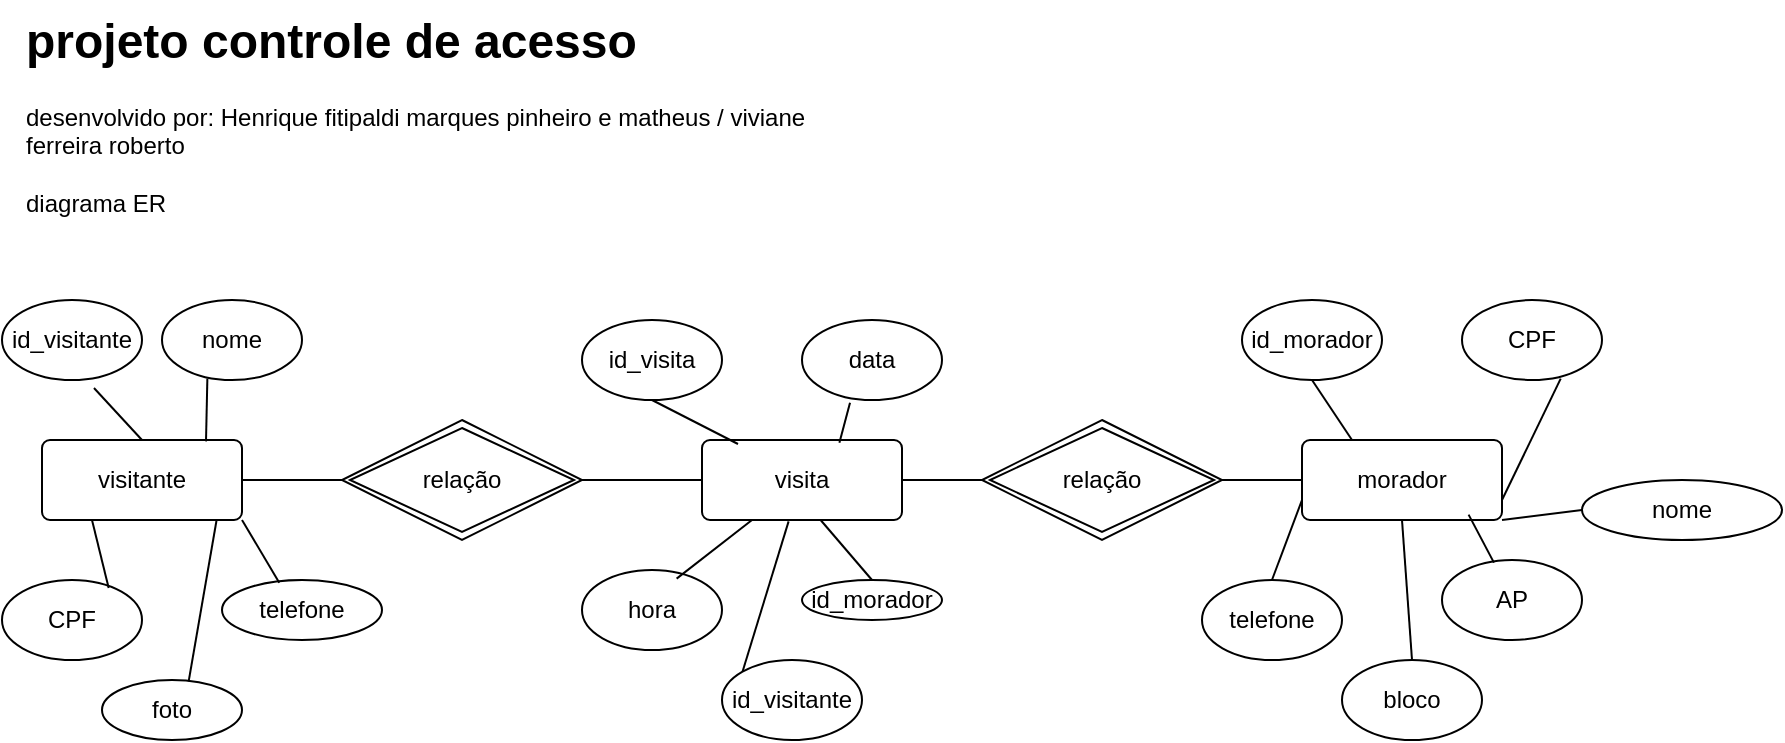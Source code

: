 <mxfile version="26.1.0">
  <diagram name="Página-1" id="vyI-iSb9D1edQg1nzWXc">
    <mxGraphModel dx="1426" dy="1989" grid="1" gridSize="10" guides="1" tooltips="1" connect="1" arrows="1" fold="1" page="1" pageScale="1" pageWidth="1600" pageHeight="1200" math="0" shadow="0">
      <root>
        <mxCell id="0" />
        <mxCell id="1" parent="0" />
        <mxCell id="OLu1Zra52kH746gA9KD2-1" value="visitante" style="rounded=1;arcSize=10;whiteSpace=wrap;html=1;align=center;" parent="1" vertex="1">
          <mxGeometry x="30" y="150" width="100" height="40" as="geometry" />
        </mxCell>
        <mxCell id="OLu1Zra52kH746gA9KD2-2" value="visita" style="rounded=1;arcSize=10;whiteSpace=wrap;html=1;align=center;" parent="1" vertex="1">
          <mxGeometry x="360" y="150" width="100" height="40" as="geometry" />
        </mxCell>
        <mxCell id="OLu1Zra52kH746gA9KD2-3" value="morador" style="rounded=1;arcSize=10;whiteSpace=wrap;html=1;align=center;" parent="1" vertex="1">
          <mxGeometry x="660" y="150" width="100" height="40" as="geometry" />
        </mxCell>
        <mxCell id="OLu1Zra52kH746gA9KD2-4" value="relação" style="shape=rhombus;double=1;perimeter=rhombusPerimeter;whiteSpace=wrap;html=1;align=center;" parent="1" vertex="1">
          <mxGeometry x="180" y="140" width="120" height="60" as="geometry" />
        </mxCell>
        <mxCell id="OLu1Zra52kH746gA9KD2-5" value="relação" style="shape=rhombus;double=1;perimeter=rhombusPerimeter;whiteSpace=wrap;html=1;align=center;" parent="1" vertex="1">
          <mxGeometry x="500" y="140" width="120" height="60" as="geometry" />
        </mxCell>
        <mxCell id="OLu1Zra52kH746gA9KD2-6" value="id_visitante" style="ellipse;whiteSpace=wrap;html=1;align=center;" parent="1" vertex="1">
          <mxGeometry x="10" y="80" width="70" height="40" as="geometry" />
        </mxCell>
        <mxCell id="OLu1Zra52kH746gA9KD2-7" value="CPF" style="ellipse;whiteSpace=wrap;html=1;align=center;" parent="1" vertex="1">
          <mxGeometry x="10" y="220" width="70" height="40" as="geometry" />
        </mxCell>
        <mxCell id="OLu1Zra52kH746gA9KD2-8" value="telefone" style="ellipse;whiteSpace=wrap;html=1;align=center;" parent="1" vertex="1">
          <mxGeometry x="120" y="220" width="80" height="30" as="geometry" />
        </mxCell>
        <mxCell id="OLu1Zra52kH746gA9KD2-9" value="nome" style="ellipse;whiteSpace=wrap;html=1;align=center;" parent="1" vertex="1">
          <mxGeometry x="90" y="80" width="70" height="40" as="geometry" />
        </mxCell>
        <mxCell id="OLu1Zra52kH746gA9KD2-10" value="foto" style="ellipse;whiteSpace=wrap;html=1;align=center;" parent="1" vertex="1">
          <mxGeometry x="60" y="270" width="70" height="30" as="geometry" />
        </mxCell>
        <mxCell id="OLu1Zra52kH746gA9KD2-11" value="data" style="ellipse;whiteSpace=wrap;html=1;align=center;" parent="1" vertex="1">
          <mxGeometry x="410" y="90" width="70" height="40" as="geometry" />
        </mxCell>
        <mxCell id="OLu1Zra52kH746gA9KD2-12" value="id_visita" style="ellipse;whiteSpace=wrap;html=1;align=center;" parent="1" vertex="1">
          <mxGeometry x="300" y="90" width="70" height="40" as="geometry" />
        </mxCell>
        <mxCell id="OLu1Zra52kH746gA9KD2-13" value="hora" style="ellipse;whiteSpace=wrap;html=1;align=center;" parent="1" vertex="1">
          <mxGeometry x="300" y="215" width="70" height="40" as="geometry" />
        </mxCell>
        <mxCell id="OLu1Zra52kH746gA9KD2-14" value="id_visitante" style="ellipse;whiteSpace=wrap;html=1;align=center;" parent="1" vertex="1">
          <mxGeometry x="370" y="260" width="70" height="40" as="geometry" />
        </mxCell>
        <mxCell id="OLu1Zra52kH746gA9KD2-15" value="id_morador" style="ellipse;whiteSpace=wrap;html=1;align=center;" parent="1" vertex="1">
          <mxGeometry x="410" y="220" width="70" height="20" as="geometry" />
        </mxCell>
        <mxCell id="OLu1Zra52kH746gA9KD2-16" value="AP" style="ellipse;whiteSpace=wrap;html=1;align=center;" parent="1" vertex="1">
          <mxGeometry x="730" y="210" width="70" height="40" as="geometry" />
        </mxCell>
        <mxCell id="OLu1Zra52kH746gA9KD2-17" value="telefone" style="ellipse;whiteSpace=wrap;html=1;align=center;" parent="1" vertex="1">
          <mxGeometry x="610" y="220" width="70" height="40" as="geometry" />
        </mxCell>
        <mxCell id="OLu1Zra52kH746gA9KD2-18" value="bloco" style="ellipse;whiteSpace=wrap;html=1;align=center;" parent="1" vertex="1">
          <mxGeometry x="680" y="260" width="70" height="40" as="geometry" />
        </mxCell>
        <mxCell id="OLu1Zra52kH746gA9KD2-19" value="CPF" style="ellipse;whiteSpace=wrap;html=1;align=center;" parent="1" vertex="1">
          <mxGeometry x="740" y="80" width="70" height="40" as="geometry" />
        </mxCell>
        <mxCell id="OLu1Zra52kH746gA9KD2-20" value="id_morador" style="ellipse;whiteSpace=wrap;html=1;align=center;" parent="1" vertex="1">
          <mxGeometry x="630" y="80" width="70" height="40" as="geometry" />
        </mxCell>
        <mxCell id="OLu1Zra52kH746gA9KD2-21" value="" style="endArrow=none;html=1;rounded=0;exitX=0.762;exitY=0.1;exitDx=0;exitDy=0;exitPerimeter=0;entryX=0.25;entryY=1;entryDx=0;entryDy=0;" parent="1" source="OLu1Zra52kH746gA9KD2-7" target="OLu1Zra52kH746gA9KD2-1" edge="1">
          <mxGeometry relative="1" as="geometry">
            <mxPoint x="230" y="250" as="sourcePoint" />
            <mxPoint x="390" y="250" as="targetPoint" />
          </mxGeometry>
        </mxCell>
        <mxCell id="OLu1Zra52kH746gA9KD2-22" value="" style="endArrow=none;html=1;rounded=0;exitX=0.619;exitY=0.022;exitDx=0;exitDy=0;exitPerimeter=0;entryX=0.873;entryY=1;entryDx=0;entryDy=0;entryPerimeter=0;" parent="1" source="OLu1Zra52kH746gA9KD2-10" target="OLu1Zra52kH746gA9KD2-1" edge="1">
          <mxGeometry relative="1" as="geometry">
            <mxPoint x="230" y="250" as="sourcePoint" />
            <mxPoint x="390" y="250" as="targetPoint" />
          </mxGeometry>
        </mxCell>
        <mxCell id="OLu1Zra52kH746gA9KD2-23" value="" style="endArrow=none;html=1;rounded=0;exitX=0.358;exitY=0.044;exitDx=0;exitDy=0;exitPerimeter=0;entryX=1;entryY=1;entryDx=0;entryDy=0;" parent="1" source="OLu1Zra52kH746gA9KD2-8" target="OLu1Zra52kH746gA9KD2-1" edge="1">
          <mxGeometry relative="1" as="geometry">
            <mxPoint x="230" y="250" as="sourcePoint" />
            <mxPoint x="390" y="250" as="targetPoint" />
          </mxGeometry>
        </mxCell>
        <mxCell id="OLu1Zra52kH746gA9KD2-24" value="" style="endArrow=none;html=1;rounded=0;exitX=0.657;exitY=1.1;exitDx=0;exitDy=0;exitPerimeter=0;entryX=0.5;entryY=0;entryDx=0;entryDy=0;" parent="1" source="OLu1Zra52kH746gA9KD2-6" target="OLu1Zra52kH746gA9KD2-1" edge="1">
          <mxGeometry relative="1" as="geometry">
            <mxPoint x="230" y="250" as="sourcePoint" />
            <mxPoint x="390" y="250" as="targetPoint" />
          </mxGeometry>
        </mxCell>
        <mxCell id="OLu1Zra52kH746gA9KD2-25" value="" style="endArrow=none;html=1;rounded=0;exitX=0.324;exitY=0.983;exitDx=0;exitDy=0;exitPerimeter=0;entryX=0.82;entryY=0.017;entryDx=0;entryDy=0;entryPerimeter=0;" parent="1" source="OLu1Zra52kH746gA9KD2-9" target="OLu1Zra52kH746gA9KD2-1" edge="1">
          <mxGeometry relative="1" as="geometry">
            <mxPoint x="230" y="250" as="sourcePoint" />
            <mxPoint x="390" y="250" as="targetPoint" />
          </mxGeometry>
        </mxCell>
        <mxCell id="OLu1Zra52kH746gA9KD2-26" value="" style="endArrow=none;html=1;rounded=0;exitX=0.676;exitY=0.108;exitDx=0;exitDy=0;exitPerimeter=0;entryX=0.25;entryY=1;entryDx=0;entryDy=0;" parent="1" source="OLu1Zra52kH746gA9KD2-13" target="OLu1Zra52kH746gA9KD2-2" edge="1">
          <mxGeometry relative="1" as="geometry">
            <mxPoint x="230" y="250" as="sourcePoint" />
            <mxPoint x="390" y="250" as="targetPoint" />
          </mxGeometry>
        </mxCell>
        <mxCell id="OLu1Zra52kH746gA9KD2-27" value="" style="endArrow=none;html=1;rounded=0;exitX=0;exitY=0;exitDx=0;exitDy=0;entryX=0.433;entryY=1.017;entryDx=0;entryDy=0;entryPerimeter=0;" parent="1" source="OLu1Zra52kH746gA9KD2-14" target="OLu1Zra52kH746gA9KD2-2" edge="1">
          <mxGeometry relative="1" as="geometry">
            <mxPoint x="230" y="250" as="sourcePoint" />
            <mxPoint x="390" y="250" as="targetPoint" />
          </mxGeometry>
        </mxCell>
        <mxCell id="OLu1Zra52kH746gA9KD2-28" value="" style="endArrow=none;html=1;rounded=0;exitX=0.5;exitY=0;exitDx=0;exitDy=0;entryX=0.593;entryY=1;entryDx=0;entryDy=0;entryPerimeter=0;" parent="1" source="OLu1Zra52kH746gA9KD2-15" target="OLu1Zra52kH746gA9KD2-2" edge="1">
          <mxGeometry relative="1" as="geometry">
            <mxPoint x="230" y="250" as="sourcePoint" />
            <mxPoint x="390" y="250" as="targetPoint" />
          </mxGeometry>
        </mxCell>
        <mxCell id="OLu1Zra52kH746gA9KD2-29" value="" style="endArrow=none;html=1;rounded=0;exitX=0.5;exitY=1;exitDx=0;exitDy=0;entryX=0.18;entryY=0.05;entryDx=0;entryDy=0;entryPerimeter=0;" parent="1" source="OLu1Zra52kH746gA9KD2-12" target="OLu1Zra52kH746gA9KD2-2" edge="1">
          <mxGeometry relative="1" as="geometry">
            <mxPoint x="230" y="250" as="sourcePoint" />
            <mxPoint x="390" y="250" as="targetPoint" />
          </mxGeometry>
        </mxCell>
        <mxCell id="OLu1Zra52kH746gA9KD2-30" value="" style="endArrow=none;html=1;rounded=0;exitX=0.343;exitY=1.033;exitDx=0;exitDy=0;exitPerimeter=0;entryX=0.687;entryY=0.033;entryDx=0;entryDy=0;entryPerimeter=0;" parent="1" source="OLu1Zra52kH746gA9KD2-11" target="OLu1Zra52kH746gA9KD2-2" edge="1">
          <mxGeometry relative="1" as="geometry">
            <mxPoint x="230" y="250" as="sourcePoint" />
            <mxPoint x="390" y="250" as="targetPoint" />
          </mxGeometry>
        </mxCell>
        <mxCell id="OLu1Zra52kH746gA9KD2-31" value="" style="endArrow=none;html=1;rounded=0;exitX=0.5;exitY=1;exitDx=0;exitDy=0;entryX=0.25;entryY=0;entryDx=0;entryDy=0;" parent="1" source="OLu1Zra52kH746gA9KD2-20" target="OLu1Zra52kH746gA9KD2-3" edge="1">
          <mxGeometry relative="1" as="geometry">
            <mxPoint x="480" y="250" as="sourcePoint" />
            <mxPoint x="640" y="250" as="targetPoint" />
          </mxGeometry>
        </mxCell>
        <mxCell id="OLu1Zra52kH746gA9KD2-32" value="" style="endArrow=none;html=1;rounded=0;exitX=0;exitY=0.75;exitDx=0;exitDy=0;entryX=0.5;entryY=0;entryDx=0;entryDy=0;" parent="1" source="OLu1Zra52kH746gA9KD2-3" target="OLu1Zra52kH746gA9KD2-17" edge="1">
          <mxGeometry relative="1" as="geometry">
            <mxPoint x="480" y="250" as="sourcePoint" />
            <mxPoint x="640" y="250" as="targetPoint" />
          </mxGeometry>
        </mxCell>
        <mxCell id="OLu1Zra52kH746gA9KD2-33" value="" style="endArrow=none;html=1;rounded=0;exitX=0.5;exitY=1;exitDx=0;exitDy=0;entryX=0.5;entryY=0;entryDx=0;entryDy=0;" parent="1" source="OLu1Zra52kH746gA9KD2-3" target="OLu1Zra52kH746gA9KD2-18" edge="1">
          <mxGeometry relative="1" as="geometry">
            <mxPoint x="480" y="250" as="sourcePoint" />
            <mxPoint x="640" y="250" as="targetPoint" />
          </mxGeometry>
        </mxCell>
        <mxCell id="OLu1Zra52kH746gA9KD2-34" value="" style="endArrow=none;html=1;rounded=0;exitX=0.833;exitY=0.933;exitDx=0;exitDy=0;exitPerimeter=0;entryX=0.371;entryY=0.033;entryDx=0;entryDy=0;entryPerimeter=0;" parent="1" source="OLu1Zra52kH746gA9KD2-3" target="OLu1Zra52kH746gA9KD2-16" edge="1">
          <mxGeometry relative="1" as="geometry">
            <mxPoint x="480" y="250" as="sourcePoint" />
            <mxPoint x="640" y="250" as="targetPoint" />
          </mxGeometry>
        </mxCell>
        <mxCell id="OLu1Zra52kH746gA9KD2-35" value="" style="endArrow=none;html=1;rounded=0;exitX=0.705;exitY=0.983;exitDx=0;exitDy=0;exitPerimeter=0;entryX=1;entryY=0.75;entryDx=0;entryDy=0;" parent="1" source="OLu1Zra52kH746gA9KD2-19" target="OLu1Zra52kH746gA9KD2-3" edge="1">
          <mxGeometry relative="1" as="geometry">
            <mxPoint x="480" y="250" as="sourcePoint" />
            <mxPoint x="640" y="250" as="targetPoint" />
          </mxGeometry>
        </mxCell>
        <mxCell id="OLu1Zra52kH746gA9KD2-36" value="" style="endArrow=none;html=1;rounded=0;exitX=1;exitY=0.5;exitDx=0;exitDy=0;entryX=0;entryY=0.5;entryDx=0;entryDy=0;" parent="1" source="OLu1Zra52kH746gA9KD2-4" target="OLu1Zra52kH746gA9KD2-2" edge="1">
          <mxGeometry relative="1" as="geometry">
            <mxPoint x="480" y="250" as="sourcePoint" />
            <mxPoint x="640" y="250" as="targetPoint" />
          </mxGeometry>
        </mxCell>
        <mxCell id="OLu1Zra52kH746gA9KD2-37" value="" style="endArrow=none;html=1;rounded=0;exitX=1;exitY=0.5;exitDx=0;exitDy=0;entryX=0;entryY=0.5;entryDx=0;entryDy=0;" parent="1" source="OLu1Zra52kH746gA9KD2-2" target="OLu1Zra52kH746gA9KD2-5" edge="1">
          <mxGeometry relative="1" as="geometry">
            <mxPoint x="480" y="250" as="sourcePoint" />
            <mxPoint x="640" y="250" as="targetPoint" />
          </mxGeometry>
        </mxCell>
        <mxCell id="OLu1Zra52kH746gA9KD2-38" value="" style="endArrow=none;html=1;rounded=0;exitX=1;exitY=0.5;exitDx=0;exitDy=0;entryX=0;entryY=0.5;entryDx=0;entryDy=0;" parent="1" source="OLu1Zra52kH746gA9KD2-5" target="OLu1Zra52kH746gA9KD2-3" edge="1">
          <mxGeometry relative="1" as="geometry">
            <mxPoint x="480" y="250" as="sourcePoint" />
            <mxPoint x="640" y="250" as="targetPoint" />
          </mxGeometry>
        </mxCell>
        <mxCell id="OLu1Zra52kH746gA9KD2-39" value="" style="endArrow=none;html=1;rounded=0;exitX=1;exitY=0.5;exitDx=0;exitDy=0;entryX=0;entryY=0.5;entryDx=0;entryDy=0;" parent="1" source="OLu1Zra52kH746gA9KD2-1" target="OLu1Zra52kH746gA9KD2-4" edge="1">
          <mxGeometry relative="1" as="geometry">
            <mxPoint x="120" y="250" as="sourcePoint" />
            <mxPoint x="280" y="250" as="targetPoint" />
          </mxGeometry>
        </mxCell>
        <mxCell id="OLu1Zra52kH746gA9KD2-40" value="nome" style="ellipse;whiteSpace=wrap;html=1;align=center;" parent="1" vertex="1">
          <mxGeometry x="800" y="170" width="100" height="30" as="geometry" />
        </mxCell>
        <mxCell id="OLu1Zra52kH746gA9KD2-41" value="" style="endArrow=none;html=1;rounded=0;entryX=0;entryY=0.5;entryDx=0;entryDy=0;exitX=1;exitY=1;exitDx=0;exitDy=0;" parent="1" source="OLu1Zra52kH746gA9KD2-3" target="OLu1Zra52kH746gA9KD2-40" edge="1">
          <mxGeometry relative="1" as="geometry">
            <mxPoint x="410" y="250" as="sourcePoint" />
            <mxPoint x="570" y="250" as="targetPoint" />
          </mxGeometry>
        </mxCell>
        <mxCell id="lF1MXv0GU7R4CwQyziBo-1" value="&lt;h1 style=&quot;margin-top: 0px;&quot;&gt;projeto controle de acesso&lt;/h1&gt;&lt;div&gt;desenvolvido por: Henrique fitipaldi marques pinheiro e matheus / viviane ferreira roberto&lt;/div&gt;&lt;div&gt;&lt;br&gt;&lt;/div&gt;&lt;div&gt;diagrama ER&lt;/div&gt;" style="text;html=1;whiteSpace=wrap;overflow=hidden;rounded=0;" parent="1" vertex="1">
          <mxGeometry x="20" y="-70" width="410" height="120" as="geometry" />
        </mxCell>
      </root>
    </mxGraphModel>
  </diagram>
</mxfile>
